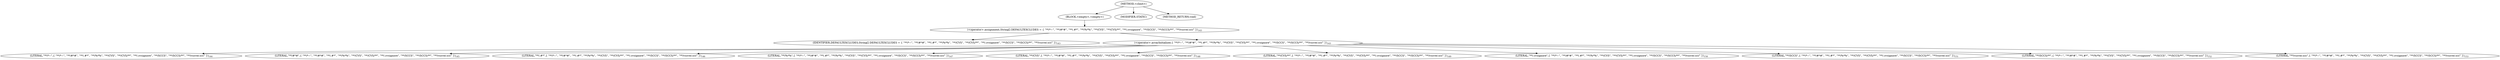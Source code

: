 digraph "&lt;clinit&gt;" {  
"2185" [label = <(METHOD,&lt;clinit&gt;)> ]
"2186" [label = <(BLOCK,&lt;empty&gt;,&lt;empty&gt;)> ]
"2187" [label = <(&lt;operator&gt;.assignment,String[] DEFAULTEXCLUDES = { &quot;**/*~&quot;, &quot;**/#*#&quot;, &quot;**/.#*&quot;, &quot;**/%*%&quot;, &quot;**/CVS&quot;, &quot;**/CVS/**&quot;, &quot;**/.cvsignore&quot;, &quot;**/SCCS&quot;, &quot;**/SCCS/**&quot;, &quot;**/vssver.scc&quot; })<SUB>143</SUB>> ]
"2188" [label = <(IDENTIFIER,DEFAULTEXCLUDES,String[] DEFAULTEXCLUDES = { &quot;**/*~&quot;, &quot;**/#*#&quot;, &quot;**/.#*&quot;, &quot;**/%*%&quot;, &quot;**/CVS&quot;, &quot;**/CVS/**&quot;, &quot;**/.cvsignore&quot;, &quot;**/SCCS&quot;, &quot;**/SCCS/**&quot;, &quot;**/vssver.scc&quot; })<SUB>143</SUB>> ]
"2189" [label = <(&lt;operator&gt;.arrayInitializer,{ &quot;**/*~&quot;, &quot;**/#*#&quot;, &quot;**/.#*&quot;, &quot;**/%*%&quot;, &quot;**/CVS&quot;, &quot;**/CVS/**&quot;, &quot;**/.cvsignore&quot;, &quot;**/SCCS&quot;, &quot;**/SCCS/**&quot;, &quot;**/vssver.scc&quot; })<SUB>143</SUB>> ]
"2190" [label = <(LITERAL,&quot;**/*~&quot;,{ &quot;**/*~&quot;, &quot;**/#*#&quot;, &quot;**/.#*&quot;, &quot;**/%*%&quot;, &quot;**/CVS&quot;, &quot;**/CVS/**&quot;, &quot;**/.cvsignore&quot;, &quot;**/SCCS&quot;, &quot;**/SCCS/**&quot;, &quot;**/vssver.scc&quot; })<SUB>144</SUB>> ]
"2191" [label = <(LITERAL,&quot;**/#*#&quot;,{ &quot;**/*~&quot;, &quot;**/#*#&quot;, &quot;**/.#*&quot;, &quot;**/%*%&quot;, &quot;**/CVS&quot;, &quot;**/CVS/**&quot;, &quot;**/.cvsignore&quot;, &quot;**/SCCS&quot;, &quot;**/SCCS/**&quot;, &quot;**/vssver.scc&quot; })<SUB>145</SUB>> ]
"2192" [label = <(LITERAL,&quot;**/.#*&quot;,{ &quot;**/*~&quot;, &quot;**/#*#&quot;, &quot;**/.#*&quot;, &quot;**/%*%&quot;, &quot;**/CVS&quot;, &quot;**/CVS/**&quot;, &quot;**/.cvsignore&quot;, &quot;**/SCCS&quot;, &quot;**/SCCS/**&quot;, &quot;**/vssver.scc&quot; })<SUB>146</SUB>> ]
"2193" [label = <(LITERAL,&quot;**/%*%&quot;,{ &quot;**/*~&quot;, &quot;**/#*#&quot;, &quot;**/.#*&quot;, &quot;**/%*%&quot;, &quot;**/CVS&quot;, &quot;**/CVS/**&quot;, &quot;**/.cvsignore&quot;, &quot;**/SCCS&quot;, &quot;**/SCCS/**&quot;, &quot;**/vssver.scc&quot; })<SUB>147</SUB>> ]
"2194" [label = <(LITERAL,&quot;**/CVS&quot;,{ &quot;**/*~&quot;, &quot;**/#*#&quot;, &quot;**/.#*&quot;, &quot;**/%*%&quot;, &quot;**/CVS&quot;, &quot;**/CVS/**&quot;, &quot;**/.cvsignore&quot;, &quot;**/SCCS&quot;, &quot;**/SCCS/**&quot;, &quot;**/vssver.scc&quot; })<SUB>148</SUB>> ]
"2195" [label = <(LITERAL,&quot;**/CVS/**&quot;,{ &quot;**/*~&quot;, &quot;**/#*#&quot;, &quot;**/.#*&quot;, &quot;**/%*%&quot;, &quot;**/CVS&quot;, &quot;**/CVS/**&quot;, &quot;**/.cvsignore&quot;, &quot;**/SCCS&quot;, &quot;**/SCCS/**&quot;, &quot;**/vssver.scc&quot; })<SUB>149</SUB>> ]
"2196" [label = <(LITERAL,&quot;**/.cvsignore&quot;,{ &quot;**/*~&quot;, &quot;**/#*#&quot;, &quot;**/.#*&quot;, &quot;**/%*%&quot;, &quot;**/CVS&quot;, &quot;**/CVS/**&quot;, &quot;**/.cvsignore&quot;, &quot;**/SCCS&quot;, &quot;**/SCCS/**&quot;, &quot;**/vssver.scc&quot; })<SUB>150</SUB>> ]
"2197" [label = <(LITERAL,&quot;**/SCCS&quot;,{ &quot;**/*~&quot;, &quot;**/#*#&quot;, &quot;**/.#*&quot;, &quot;**/%*%&quot;, &quot;**/CVS&quot;, &quot;**/CVS/**&quot;, &quot;**/.cvsignore&quot;, &quot;**/SCCS&quot;, &quot;**/SCCS/**&quot;, &quot;**/vssver.scc&quot; })<SUB>151</SUB>> ]
"2198" [label = <(LITERAL,&quot;**/SCCS/**&quot;,{ &quot;**/*~&quot;, &quot;**/#*#&quot;, &quot;**/.#*&quot;, &quot;**/%*%&quot;, &quot;**/CVS&quot;, &quot;**/CVS/**&quot;, &quot;**/.cvsignore&quot;, &quot;**/SCCS&quot;, &quot;**/SCCS/**&quot;, &quot;**/vssver.scc&quot; })<SUB>152</SUB>> ]
"2199" [label = <(LITERAL,&quot;**/vssver.scc&quot;,{ &quot;**/*~&quot;, &quot;**/#*#&quot;, &quot;**/.#*&quot;, &quot;**/%*%&quot;, &quot;**/CVS&quot;, &quot;**/CVS/**&quot;, &quot;**/.cvsignore&quot;, &quot;**/SCCS&quot;, &quot;**/SCCS/**&quot;, &quot;**/vssver.scc&quot; })<SUB>153</SUB>> ]
"2200" [label = <(MODIFIER,STATIC)> ]
"2201" [label = <(METHOD_RETURN,void)> ]
  "2185" -> "2186" 
  "2185" -> "2200" 
  "2185" -> "2201" 
  "2186" -> "2187" 
  "2187" -> "2188" 
  "2187" -> "2189" 
  "2189" -> "2190" 
  "2189" -> "2191" 
  "2189" -> "2192" 
  "2189" -> "2193" 
  "2189" -> "2194" 
  "2189" -> "2195" 
  "2189" -> "2196" 
  "2189" -> "2197" 
  "2189" -> "2198" 
  "2189" -> "2199" 
}
